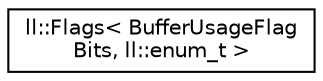 digraph "Graphical Class Hierarchy"
{
 // LATEX_PDF_SIZE
  edge [fontname="Helvetica",fontsize="10",labelfontname="Helvetica",labelfontsize="10"];
  node [fontname="Helvetica",fontsize="10",shape=record];
  rankdir="LR";
  Node0 [label="ll::Flags\< BufferUsageFlag\lBits, ll::enum_t \>",height=0.2,width=0.4,color="black", fillcolor="white", style="filled",URL="$d7/dc6/classll_1_1Flags.html",tooltip=" "];
}
